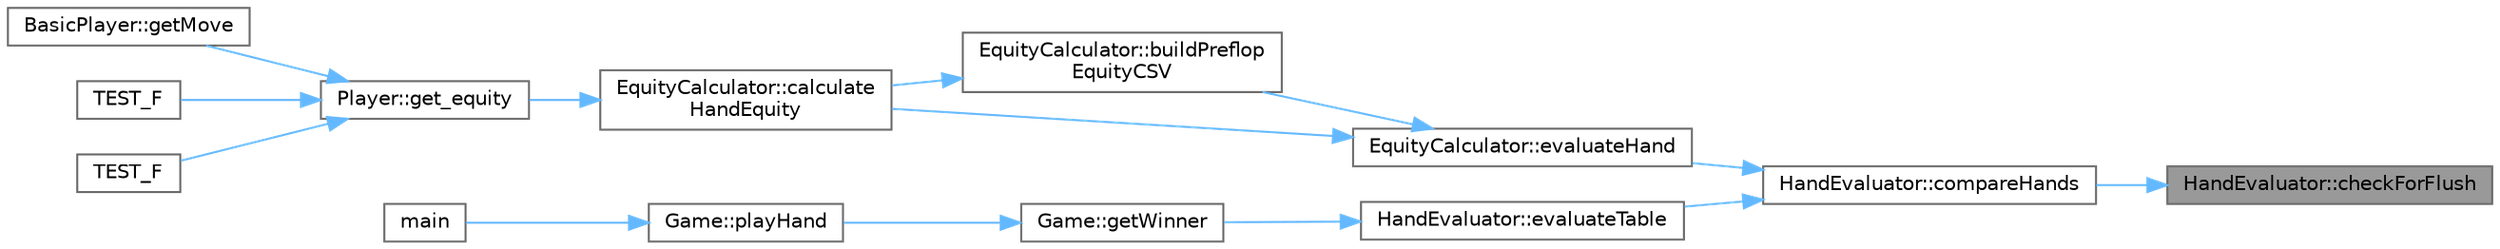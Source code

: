 digraph "HandEvaluator::checkForFlush"
{
 // INTERACTIVE_SVG=YES
 // LATEX_PDF_SIZE
  bgcolor="transparent";
  edge [fontname=Helvetica,fontsize=10,labelfontname=Helvetica,labelfontsize=10];
  node [fontname=Helvetica,fontsize=10,shape=box,height=0.2,width=0.4];
  rankdir="RL";
  Node1 [id="Node000001",label="HandEvaluator::checkForFlush",height=0.2,width=0.4,color="gray40", fillcolor="grey60", style="filled", fontcolor="black",tooltip="Checks for a flush in a combined hand and community cards."];
  Node1 -> Node2 [id="edge1_Node000001_Node000002",dir="back",color="steelblue1",style="solid",tooltip=" "];
  Node2 [id="Node000002",label="HandEvaluator::compareHands",height=0.2,width=0.4,color="grey40", fillcolor="white", style="filled",URL="$class_hand_evaluator.html#ac699bebeb0b211a7b84359a1023e0d83",tooltip="Compares two hands to determine the winner."];
  Node2 -> Node3 [id="edge2_Node000002_Node000003",dir="back",color="steelblue1",style="solid",tooltip=" "];
  Node3 [id="Node000003",label="EquityCalculator::evaluateHand",height=0.2,width=0.4,color="grey40", fillcolor="white", style="filled",URL="$class_equity_calculator.html#af315dfcb578ab5889dab4bc970b1d597",tooltip=" "];
  Node3 -> Node4 [id="edge3_Node000003_Node000004",dir="back",color="steelblue1",style="solid",tooltip=" "];
  Node4 [id="Node000004",label="EquityCalculator::buildPreflop\lEquityCSV",height=0.2,width=0.4,color="grey40", fillcolor="white", style="filled",URL="$class_equity_calculator.html#a5e6d58769d8554960b7434bef984cb28",tooltip=" "];
  Node4 -> Node5 [id="edge4_Node000004_Node000005",dir="back",color="steelblue1",style="solid",tooltip=" "];
  Node5 [id="Node000005",label="EquityCalculator::calculate\lHandEquity",height=0.2,width=0.4,color="grey40", fillcolor="white", style="filled",URL="$class_equity_calculator.html#a7538b1a4d83a396d16dc0673cb3eb619",tooltip="Evaluates the equity of a hand against multiple opponents."];
  Node5 -> Node6 [id="edge5_Node000005_Node000006",dir="back",color="steelblue1",style="solid",tooltip=" "];
  Node6 [id="Node000006",label="Player::get_equity",height=0.2,width=0.4,color="grey40", fillcolor="white", style="filled",URL="$class_player.html#ac40b5f5383aa1b6146a39c74f08254ad",tooltip="Returns the equity of the players hand for the current stage of the game."];
  Node6 -> Node7 [id="edge6_Node000006_Node000007",dir="back",color="steelblue1",style="solid",tooltip=" "];
  Node7 [id="Node000007",label="BasicPlayer::getMove",height=0.2,width=0.4,color="grey40", fillcolor="white", style="filled",URL="$class_basic_player.html#ab77fd6eb15d997d705eb1f750b3ebd52",tooltip="Gets the player's move during their turn."];
  Node6 -> Node8 [id="edge7_Node000006_Node000008",dir="back",color="steelblue1",style="solid",tooltip=" "];
  Node8 [id="Node000008",label="TEST_F",height=0.2,width=0.4,color="grey40", fillcolor="white", style="filled",URL="$test___player_8cc.html#a58e6b1b83a0b3890240da45b9cfca22b",tooltip=" "];
  Node6 -> Node9 [id="edge8_Node000006_Node000009",dir="back",color="steelblue1",style="solid",tooltip=" "];
  Node9 [id="Node000009",label="TEST_F",height=0.2,width=0.4,color="grey40", fillcolor="white", style="filled",URL="$test___player_8cc.html#ab159003d62d4815baca60d6e6394374e",tooltip=" "];
  Node3 -> Node5 [id="edge9_Node000003_Node000005",dir="back",color="steelblue1",style="solid",tooltip=" "];
  Node2 -> Node10 [id="edge10_Node000002_Node000010",dir="back",color="steelblue1",style="solid",tooltip=" "];
  Node10 [id="Node000010",label="HandEvaluator::evaluateTable",height=0.2,width=0.4,color="grey40", fillcolor="white", style="filled",URL="$class_hand_evaluator.html#a913d9b6af7946277de9652577b88292b",tooltip="Evaluates multiple hands against community cards."];
  Node10 -> Node11 [id="edge11_Node000010_Node000011",dir="back",color="steelblue1",style="solid",tooltip=" "];
  Node11 [id="Node000011",label="Game::getWinner",height=0.2,width=0.4,color="grey40", fillcolor="white", style="filled",URL="$class_game.html#aab46e042704ec19c1f0a52280ef06bef",tooltip="Determines the winner(s) of the current hand."];
  Node11 -> Node12 [id="edge12_Node000011_Node000012",dir="back",color="steelblue1",style="solid",tooltip=" "];
  Node12 [id="Node000012",label="Game::playHand",height=0.2,width=0.4,color="grey40", fillcolor="white", style="filled",URL="$class_game.html#ab72401c43b303a37dec67f3d6b75a927",tooltip="Plays a single hand of poker."];
  Node12 -> Node13 [id="edge13_Node000012_Node000013",dir="back",color="steelblue1",style="solid",tooltip=" "];
  Node13 [id="Node000013",label="main",height=0.2,width=0.4,color="grey40", fillcolor="white", style="filled",URL="$main_8cpp.html#a0ddf1224851353fc92bfbff6f499fa97",tooltip=" "];
}
